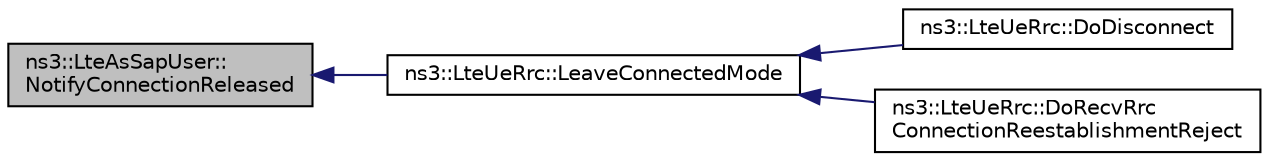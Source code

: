 digraph "ns3::LteAsSapUser::NotifyConnectionReleased"
{
  edge [fontname="Helvetica",fontsize="10",labelfontname="Helvetica",labelfontsize="10"];
  node [fontname="Helvetica",fontsize="10",shape=record];
  rankdir="LR";
  Node1 [label="ns3::LteAsSapUser::\lNotifyConnectionReleased",height=0.2,width=0.4,color="black", fillcolor="grey75", style="filled", fontcolor="black"];
  Node1 -> Node2 [dir="back",color="midnightblue",fontsize="10",style="solid"];
  Node2 [label="ns3::LteUeRrc::LeaveConnectedMode",height=0.2,width=0.4,color="black", fillcolor="white", style="filled",URL="$d7/d1c/classns3_1_1LteUeRrc.html#a9fc82457de4787faa95a0ee6e108457d"];
  Node2 -> Node3 [dir="back",color="midnightblue",fontsize="10",style="solid"];
  Node3 [label="ns3::LteUeRrc::DoDisconnect",height=0.2,width=0.4,color="black", fillcolor="white", style="filled",URL="$d7/d1c/classns3_1_1LteUeRrc.html#a19261f50e28cce9c61d12c205d45a651"];
  Node2 -> Node4 [dir="back",color="midnightblue",fontsize="10",style="solid"];
  Node4 [label="ns3::LteUeRrc::DoRecvRrc\lConnectionReestablishmentReject",height=0.2,width=0.4,color="black", fillcolor="white", style="filled",URL="$d7/d1c/classns3_1_1LteUeRrc.html#a3428349639bbd4887aa543fcbd5152a4",tooltip="Part of the RRC protocol. Implement the LteUeRrcSapProvider::RecvRrcConnectionReestablishmentReject i..."];
}
